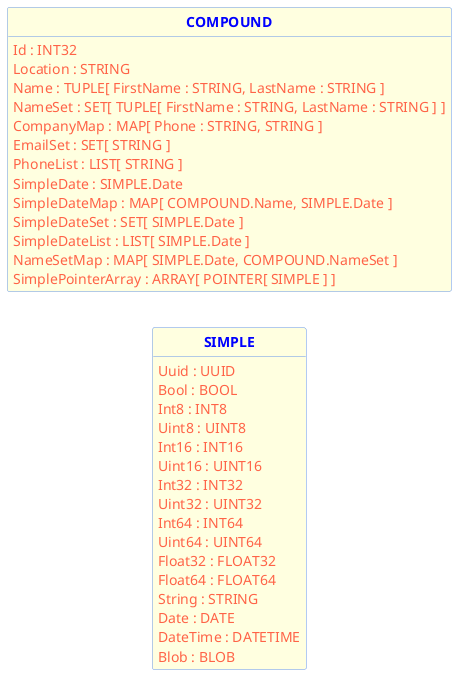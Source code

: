 @startuml
skinparam shadowing false
skinparam classAttributeIconSize 0
skinparam classAttributeFontColor tomato
skinparam classFontStyle bold
skinparam classFontColor blue
skinparam classBackgroundColor lightyellow
skinparam classBorderColor cornflowerblue
skinparam arrowColor cornflowerblue
hide circle
hide methods
left to right direction

class SIMPLE {
    Uuid : UUID
    Bool : BOOL
    Int8 : INT8
    Uint8 : UINT8
    Int16 : INT16
    Uint16 : UINT16
    Int32 : INT32
    Uint32 : UINT32
    Int64 : INT64
    Uint64 : UINT64
    Float32 : FLOAT32
    Float64 : FLOAT64
    String : STRING
    Date : DATE
    DateTime : DATETIME
    Blob : BLOB
}

class COMPOUND {
    Id : INT32
    Location : STRING
    Name : TUPLE[ FirstName : STRING, LastName : STRING ]
    NameSet : SET[ TUPLE[ FirstName : STRING, LastName : STRING ] ]
    CompanyMap : MAP[ Phone : STRING, STRING ]
    EmailSet : SET[ STRING ]
    PhoneList : LIST[ STRING ]
    SimpleDate : SIMPLE.Date
    SimpleDateMap : MAP[ COMPOUND.Name, SIMPLE.Date ]
    SimpleDateSet : SET[ SIMPLE.Date ]
    SimpleDateList : LIST[ SIMPLE.Date ]
    NameSetMap : MAP[ SIMPLE.Date, COMPOUND.NameSet ]
    SimplePointerArray : ARRAY[ POINTER[ SIMPLE ] ]
}

@enduml

